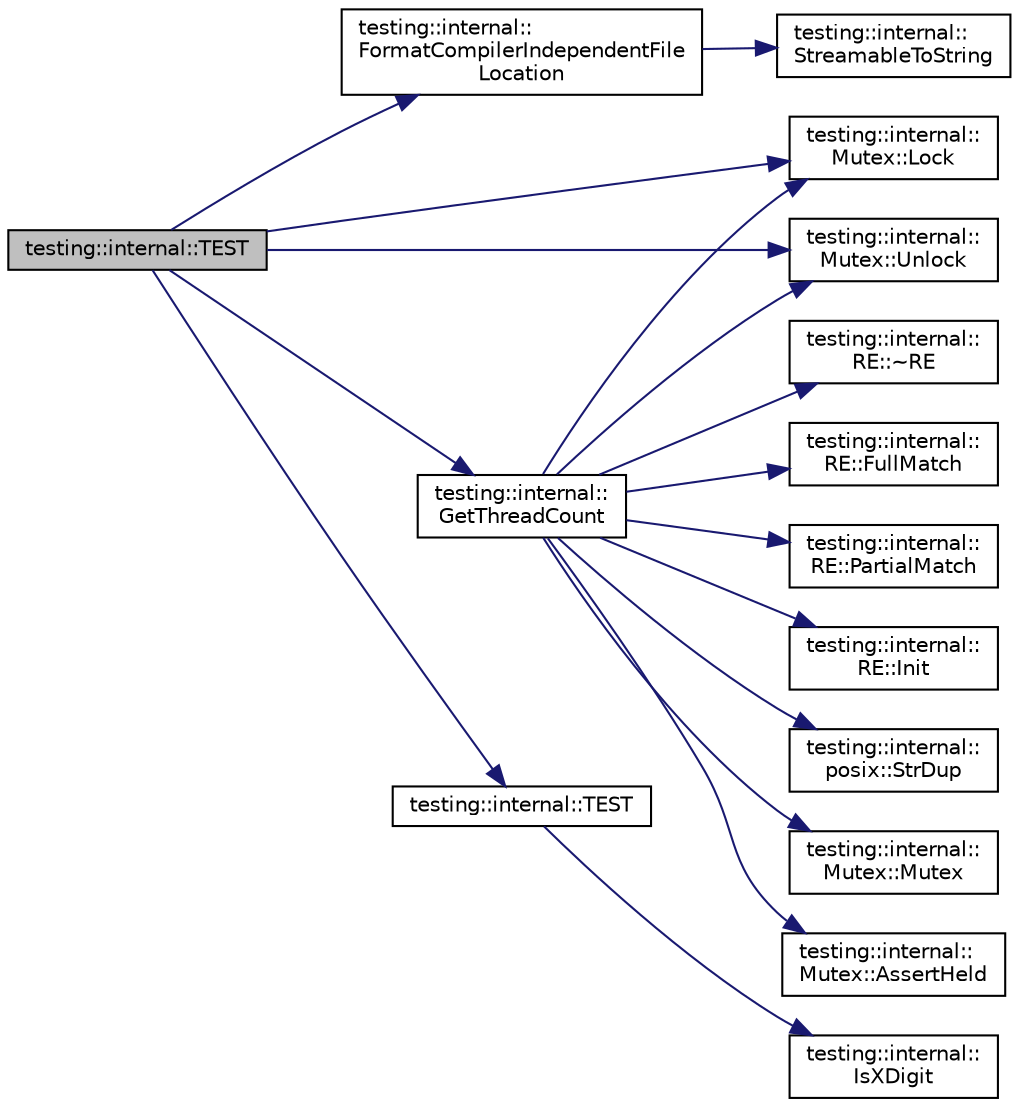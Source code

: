 digraph "testing::internal::TEST"
{
  edge [fontname="Helvetica",fontsize="10",labelfontname="Helvetica",labelfontsize="10"];
  node [fontname="Helvetica",fontsize="10",shape=record];
  rankdir="LR";
  Node3269 [label="testing::internal::TEST",height=0.2,width=0.4,color="black", fillcolor="grey75", style="filled", fontcolor="black"];
  Node3269 -> Node3270 [color="midnightblue",fontsize="10",style="solid",fontname="Helvetica"];
  Node3270 [label="testing::internal::\lFormatCompilerIndependentFile\lLocation",height=0.2,width=0.4,color="black", fillcolor="white", style="filled",URL="$d0/da7/namespacetesting_1_1internal.html#a1ee4cde97868c53e442d3182496a9f3c"];
  Node3270 -> Node3271 [color="midnightblue",fontsize="10",style="solid",fontname="Helvetica"];
  Node3271 [label="testing::internal::\lStreamableToString",height=0.2,width=0.4,color="black", fillcolor="white", style="filled",URL="$d0/da7/namespacetesting_1_1internal.html#aad4beed95d0846e6ffc5da0978ef3bb9"];
  Node3269 -> Node3272 [color="midnightblue",fontsize="10",style="solid",fontname="Helvetica"];
  Node3272 [label="testing::internal::\lMutex::Lock",height=0.2,width=0.4,color="black", fillcolor="white", style="filled",URL="$d8/d77/classtesting_1_1internal_1_1_mutex.html#ae7e2191886c00182176b23c4f4d049f8"];
  Node3269 -> Node3273 [color="midnightblue",fontsize="10",style="solid",fontname="Helvetica"];
  Node3273 [label="testing::internal::\lMutex::Unlock",height=0.2,width=0.4,color="black", fillcolor="white", style="filled",URL="$d8/d77/classtesting_1_1internal_1_1_mutex.html#a315188055de1be98884519ad84eff2e6"];
  Node3269 -> Node3274 [color="midnightblue",fontsize="10",style="solid",fontname="Helvetica"];
  Node3274 [label="testing::internal::TEST",height=0.2,width=0.4,color="black", fillcolor="white", style="filled",URL="$d0/da7/namespacetesting_1_1internal.html#a0c1e055c001e4dbb874f00a46c25bb00"];
  Node3274 -> Node3275 [color="midnightblue",fontsize="10",style="solid",fontname="Helvetica"];
  Node3275 [label="testing::internal::\lIsXDigit",height=0.2,width=0.4,color="black", fillcolor="white", style="filled",URL="$d0/da7/namespacetesting_1_1internal.html#aa234ef141278263fb143b616c74c86e7"];
  Node3269 -> Node3276 [color="midnightblue",fontsize="10",style="solid",fontname="Helvetica"];
  Node3276 [label="testing::internal::\lGetThreadCount",height=0.2,width=0.4,color="black", fillcolor="white", style="filled",URL="$d0/da7/namespacetesting_1_1internal.html#a3b9b3649cd04558bf46c75de52a7ef34"];
  Node3276 -> Node3277 [color="midnightblue",fontsize="10",style="solid",fontname="Helvetica"];
  Node3277 [label="testing::internal::\lMutex::Mutex",height=0.2,width=0.4,color="black", fillcolor="white", style="filled",URL="$d8/d77/classtesting_1_1internal_1_1_mutex.html#a38e1833a78e3eec81ad23ce1b056b40e"];
  Node3276 -> Node3272 [color="midnightblue",fontsize="10",style="solid",fontname="Helvetica"];
  Node3276 -> Node3273 [color="midnightblue",fontsize="10",style="solid",fontname="Helvetica"];
  Node3276 -> Node3278 [color="midnightblue",fontsize="10",style="solid",fontname="Helvetica"];
  Node3278 [label="testing::internal::\lMutex::AssertHeld",height=0.2,width=0.4,color="black", fillcolor="white", style="filled",URL="$d8/d77/classtesting_1_1internal_1_1_mutex.html#af45bf1660ac4110338a02a8680b2f486"];
  Node3276 -> Node3279 [color="midnightblue",fontsize="10",style="solid",fontname="Helvetica"];
  Node3279 [label="testing::internal::\lRE::~RE",height=0.2,width=0.4,color="black", fillcolor="white", style="filled",URL="$df/dcb/classtesting_1_1internal_1_1_r_e.html#af3ad18e6c0b433f3d85ed23eda8119f3"];
  Node3276 -> Node3280 [color="midnightblue",fontsize="10",style="solid",fontname="Helvetica"];
  Node3280 [label="testing::internal::\lRE::FullMatch",height=0.2,width=0.4,color="black", fillcolor="white", style="filled",URL="$df/dcb/classtesting_1_1internal_1_1_r_e.html#aa79a950758d0f1d62f7762d1e9cefe86"];
  Node3276 -> Node3281 [color="midnightblue",fontsize="10",style="solid",fontname="Helvetica"];
  Node3281 [label="testing::internal::\lRE::PartialMatch",height=0.2,width=0.4,color="black", fillcolor="white", style="filled",URL="$df/dcb/classtesting_1_1internal_1_1_r_e.html#a1e81f9a87211bdca645e025f8f0236c8"];
  Node3276 -> Node3282 [color="midnightblue",fontsize="10",style="solid",fontname="Helvetica"];
  Node3282 [label="testing::internal::\lRE::Init",height=0.2,width=0.4,color="black", fillcolor="white", style="filled",URL="$df/dcb/classtesting_1_1internal_1_1_r_e.html#a4c3a519ce849abc57d6d5fffbf1e04dc"];
  Node3276 -> Node3283 [color="midnightblue",fontsize="10",style="solid",fontname="Helvetica"];
  Node3283 [label="testing::internal::\lposix::StrDup",height=0.2,width=0.4,color="black", fillcolor="white", style="filled",URL="$d0/d81/namespacetesting_1_1internal_1_1posix.html#a8e352884793a65ae8be144676f1a9136"];
}
